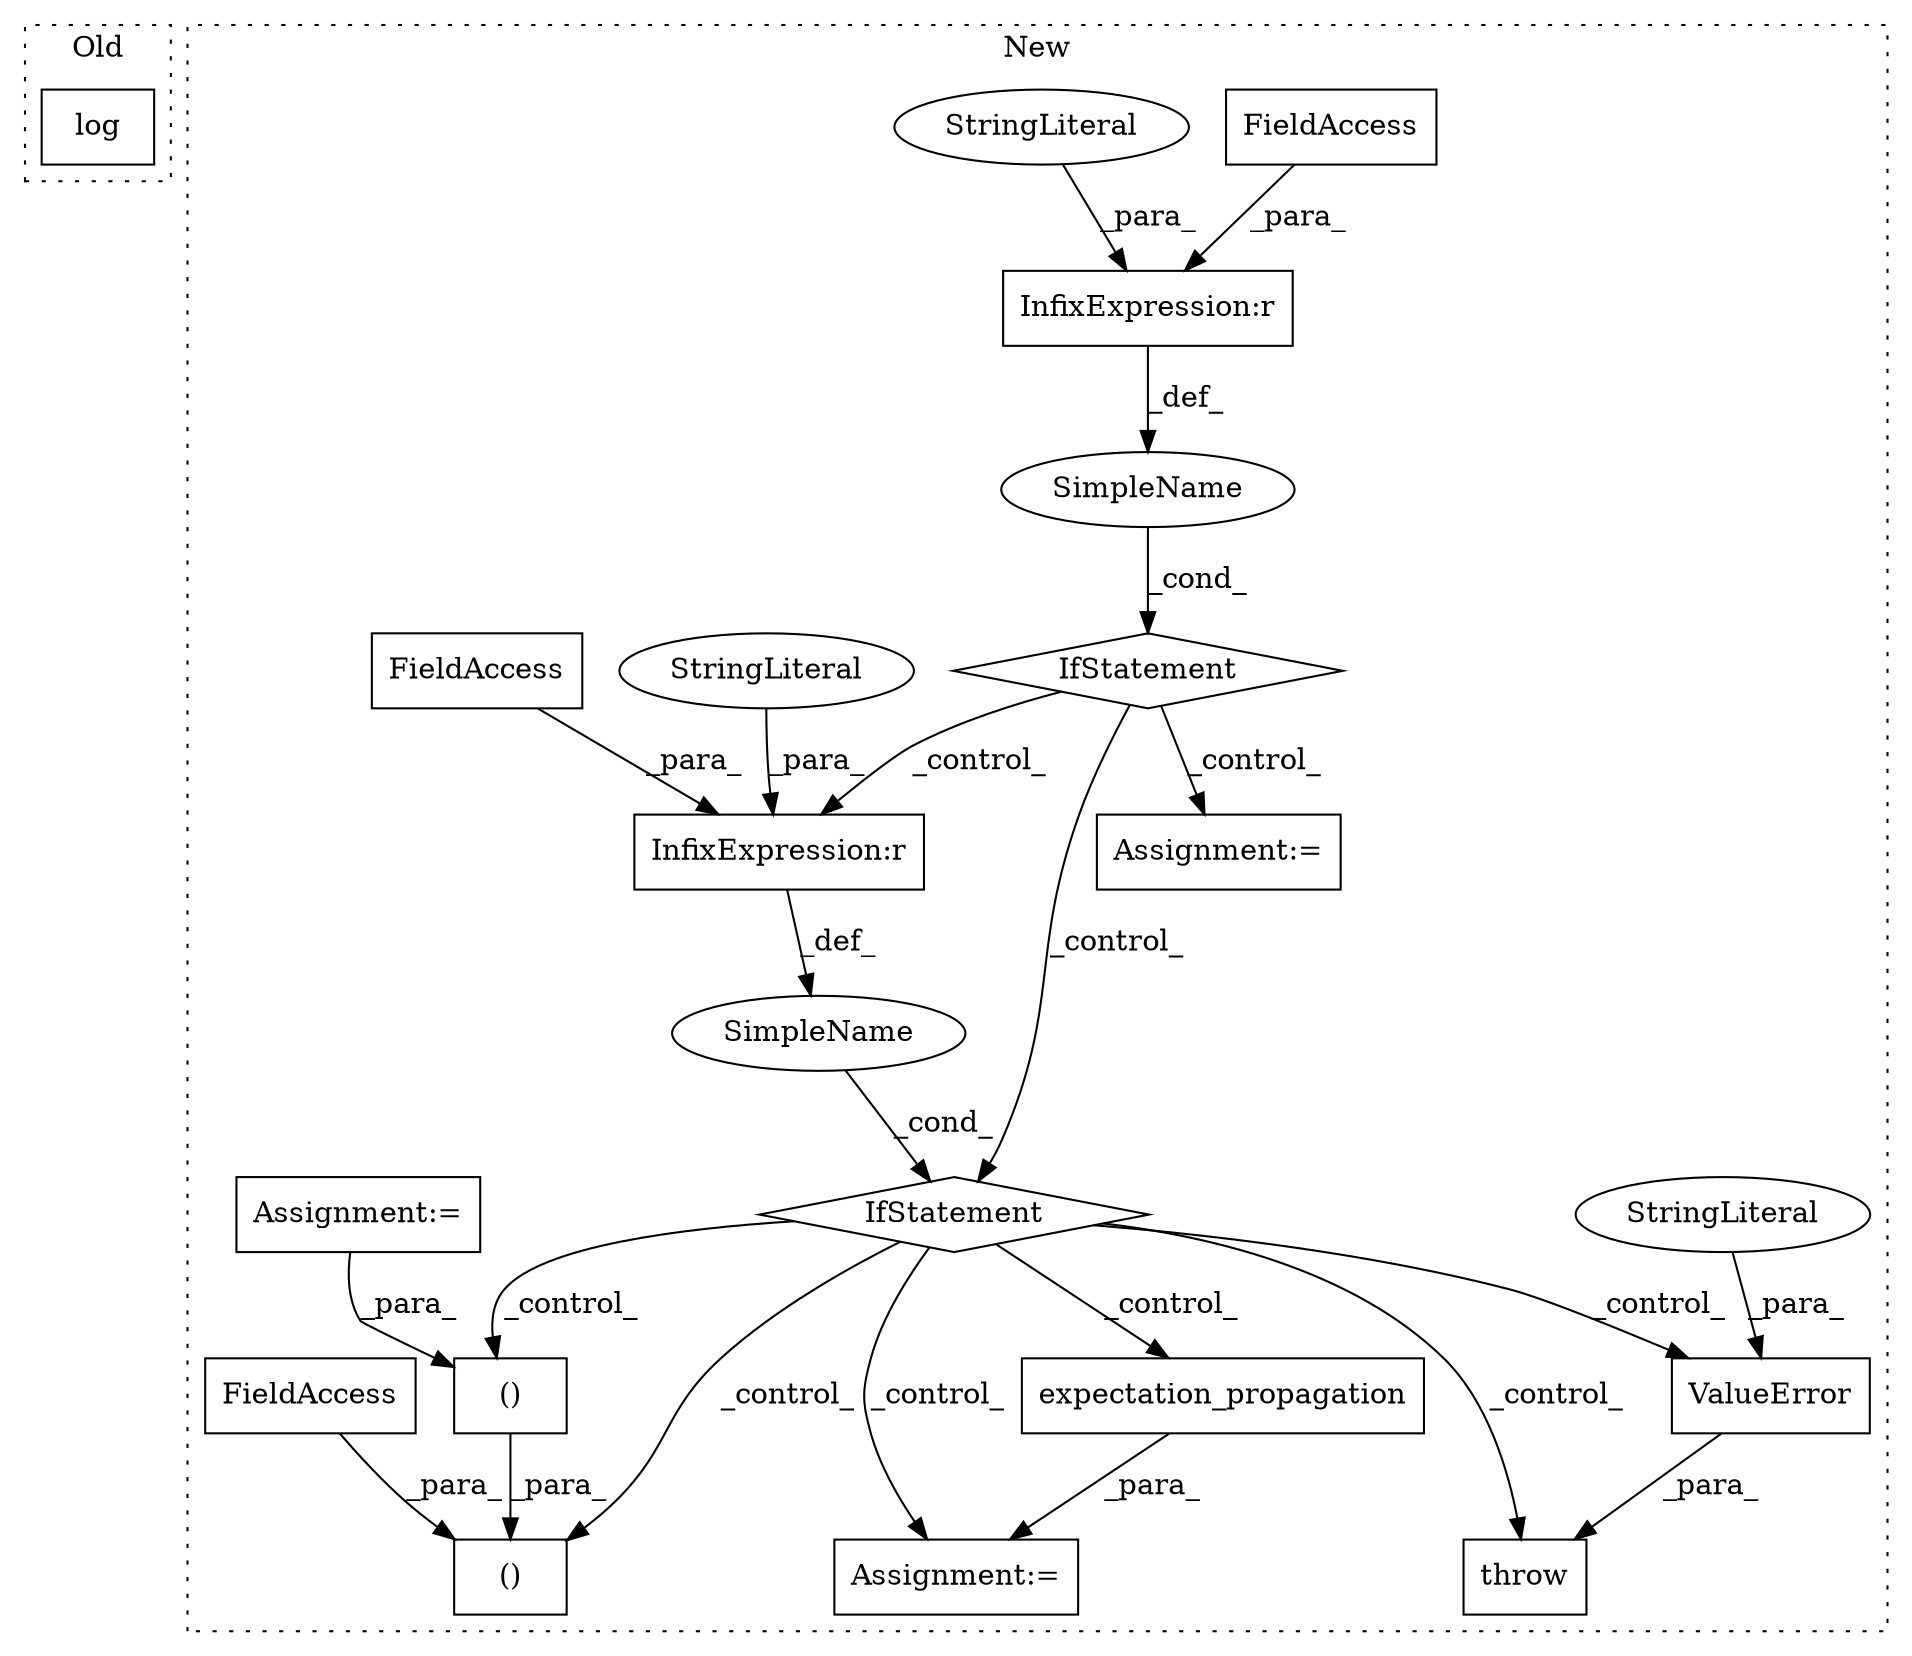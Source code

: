 digraph G {
subgraph cluster0 {
1 [label="log" a="32" s="2325,2336" l="4,1" shape="box"];
label = "Old";
style="dotted";
}
subgraph cluster1 {
2 [label="IfStatement" a="25" s="2108,2136" l="4,2" shape="diamond"];
3 [label="Assignment:=" a="7" s="2638" l="2" shape="box"];
4 [label="SimpleName" a="42" s="" l="" shape="ellipse"];
5 [label="InfixExpression:r" a="27" s="2124" l="4" shape="box"];
6 [label="Assignment:=" a="7" s="2168" l="1" shape="box"];
7 [label="FieldAccess" a="22" s="2112" l="12" shape="box"];
8 [label="StringLiteral" a="45" s="2128" l="8" shape="ellipse"];
9 [label="()" a="106" s="2506" l="132" shape="box"];
10 [label="expectation_propagation" a="32" s="2645,2694" l="24,1" shape="box"];
11 [label="()" a="106" s="2550" l="87" shape="box"];
12 [label="SimpleName" a="42" s="" l="" shape="ellipse"];
13 [label="InfixExpression:r" a="27" s="2409" l="4" shape="box"];
14 [label="StringLiteral" a="45" s="2413" l="12" shape="ellipse"];
15 [label="throw" a="53" s="2871" l="6" shape="box"];
16 [label="FieldAccess" a="22" s="2397" l="12" shape="box"];
17 [label="FieldAccess" a="22" s="2506" l="22" shape="box"];
18 [label="IfStatement" a="25" s="2393,2425" l="4,2" shape="diamond"];
19 [label="ValueError" a="32" s="2877,2913" l="11,1" shape="box"];
20 [label="StringLiteral" a="45" s="2888" l="25" shape="ellipse"];
21 [label="Assignment:=" a="7" s="1756" l="11" shape="box"];
label = "New";
style="dotted";
}
2 -> 13 [label="_control_"];
2 -> 18 [label="_control_"];
2 -> 6 [label="_control_"];
4 -> 2 [label="_cond_"];
5 -> 4 [label="_def_"];
7 -> 5 [label="_para_"];
8 -> 5 [label="_para_"];
10 -> 3 [label="_para_"];
11 -> 9 [label="_para_"];
12 -> 18 [label="_cond_"];
13 -> 12 [label="_def_"];
14 -> 13 [label="_para_"];
16 -> 13 [label="_para_"];
17 -> 9 [label="_para_"];
18 -> 11 [label="_control_"];
18 -> 19 [label="_control_"];
18 -> 3 [label="_control_"];
18 -> 10 [label="_control_"];
18 -> 9 [label="_control_"];
18 -> 15 [label="_control_"];
19 -> 15 [label="_para_"];
20 -> 19 [label="_para_"];
21 -> 11 [label="_para_"];
}
